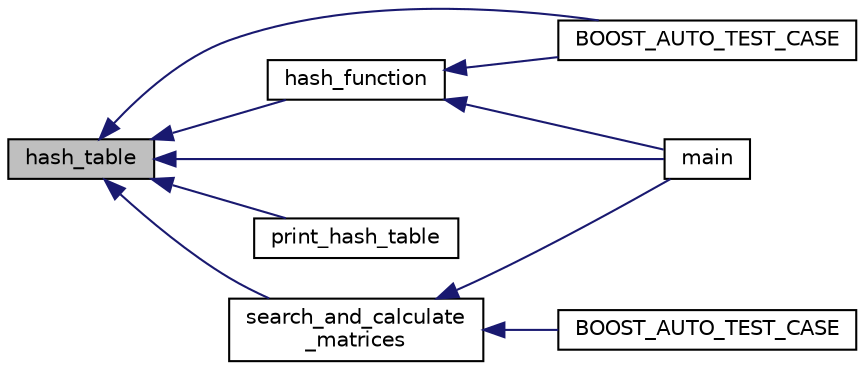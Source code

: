 digraph "hash_table"
{
 // INTERACTIVE_SVG=YES
  edge [fontname="Helvetica",fontsize="10",labelfontname="Helvetica",labelfontsize="10"];
  node [fontname="Helvetica",fontsize="10",shape=record];
  rankdir="LR";
  Node53 [label="hash_table",height=0.2,width=0.4,color="black", fillcolor="grey75", style="filled", fontcolor="black"];
  Node53 -> Node54 [dir="back",color="midnightblue",fontsize="10",style="solid",fontname="Helvetica"];
  Node54 [label="BOOST_AUTO_TEST_CASE",height=0.2,width=0.4,color="black", fillcolor="white", style="filled",URL="$unit__tests_8cpp.html#a7b401723a7e0664c048e574e6e282e8d"];
  Node53 -> Node55 [dir="back",color="midnightblue",fontsize="10",style="solid",fontname="Helvetica"];
  Node55 [label="hash_function",height=0.2,width=0.4,color="black", fillcolor="white", style="filled",URL="$functions_8hpp.html#add7071b5bf6c35ebe7a72c1568efb48a",tooltip="hashing open adressing with linear probbing algorithm "];
  Node55 -> Node54 [dir="back",color="midnightblue",fontsize="10",style="solid",fontname="Helvetica"];
  Node55 -> Node56 [dir="back",color="midnightblue",fontsize="10",style="solid",fontname="Helvetica"];
  Node56 [label="main",height=0.2,width=0.4,color="black", fillcolor="white", style="filled",URL="$main_8cpp.html#ae66f6b31b5ad750f1fe042a706a4e3d4"];
  Node53 -> Node56 [dir="back",color="midnightblue",fontsize="10",style="solid",fontname="Helvetica"];
  Node53 -> Node57 [dir="back",color="midnightblue",fontsize="10",style="solid",fontname="Helvetica"];
  Node57 [label="print_hash_table",height=0.2,width=0.4,color="black", fillcolor="white", style="filled",URL="$functions_8hpp.html#a897f1494f19113645ce9deb31c9aa276"];
  Node53 -> Node58 [dir="back",color="midnightblue",fontsize="10",style="solid",fontname="Helvetica"];
  Node58 [label="search_and_calculate\l_matrices",height=0.2,width=0.4,color="black", fillcolor="white", style="filled",URL="$functions_8hpp.html#a4a824c898b9d4a6b51237f1ecd3c0d72",tooltip="correcting input text hashes, maybe there are duplicates "];
  Node58 -> Node59 [dir="back",color="midnightblue",fontsize="10",style="solid",fontname="Helvetica"];
  Node59 [label="BOOST_AUTO_TEST_CASE",height=0.2,width=0.4,color="black", fillcolor="white", style="filled",URL="$unit__tests_8cpp.html#abaa5cfce54c23a33c409b73075478ea0"];
  Node58 -> Node56 [dir="back",color="midnightblue",fontsize="10",style="solid",fontname="Helvetica"];
}
